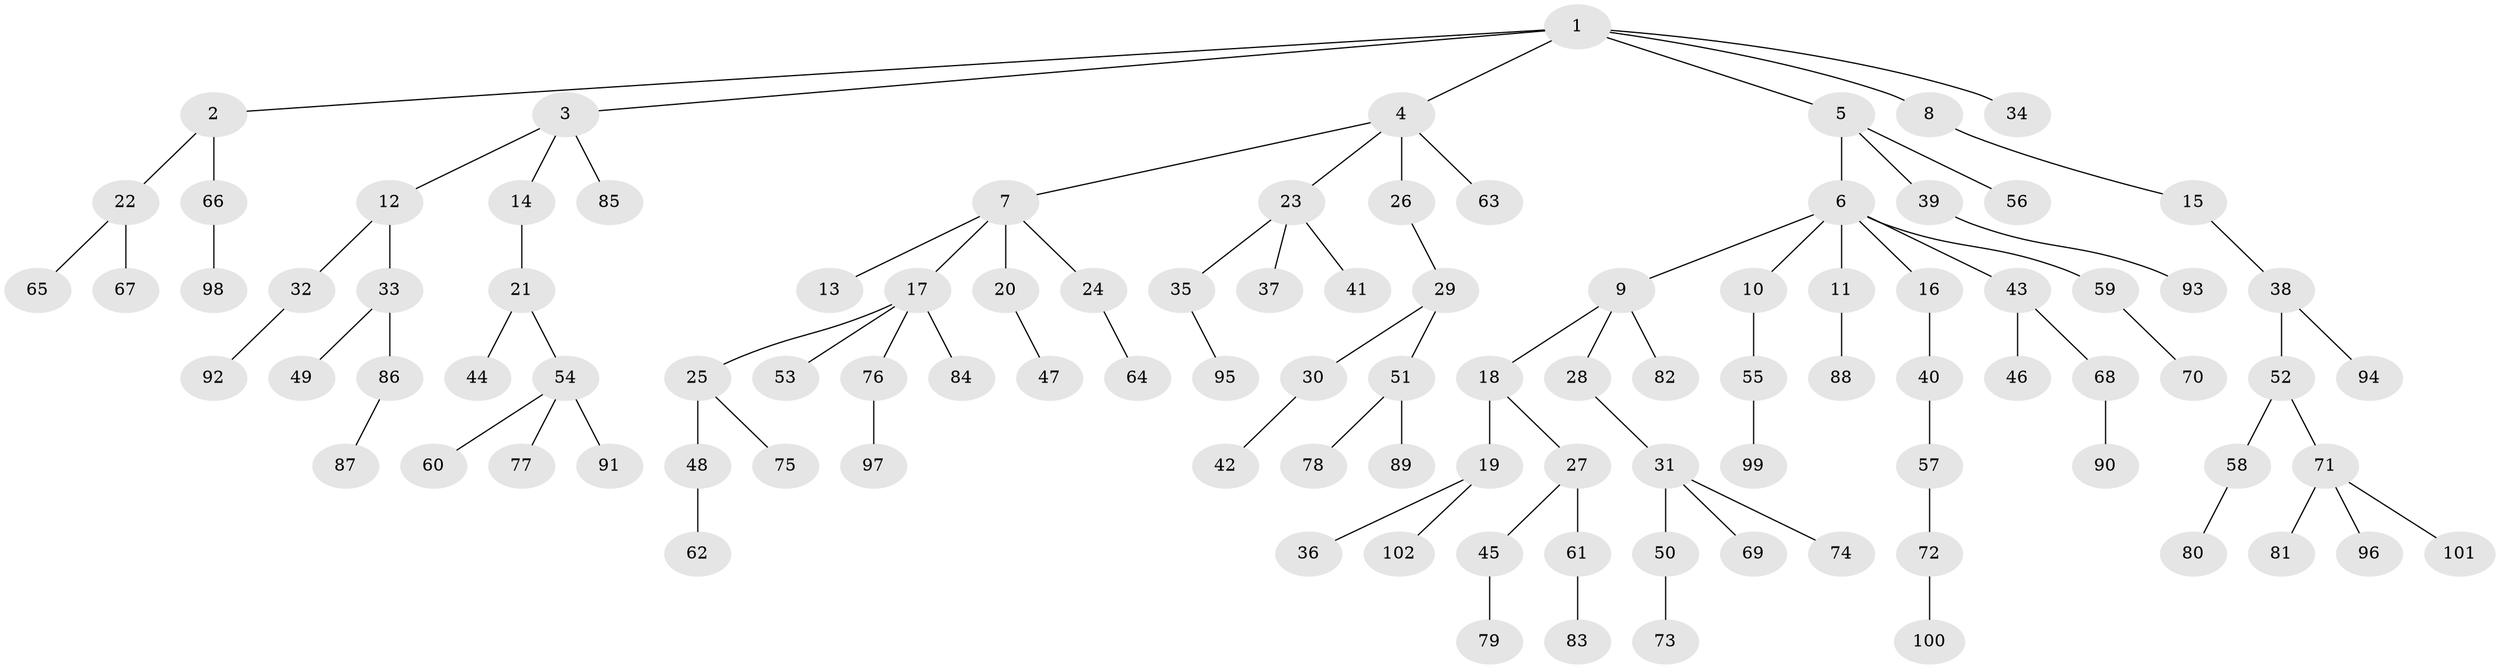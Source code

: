 // coarse degree distribution, {6: 0.014925373134328358, 3: 0.1791044776119403, 5: 0.04477611940298507, 4: 0.04477611940298507, 7: 0.014925373134328358, 2: 0.13432835820895522, 1: 0.5671641791044776}
// Generated by graph-tools (version 1.1) at 2025/42/03/06/25 10:42:02]
// undirected, 102 vertices, 101 edges
graph export_dot {
graph [start="1"]
  node [color=gray90,style=filled];
  1;
  2;
  3;
  4;
  5;
  6;
  7;
  8;
  9;
  10;
  11;
  12;
  13;
  14;
  15;
  16;
  17;
  18;
  19;
  20;
  21;
  22;
  23;
  24;
  25;
  26;
  27;
  28;
  29;
  30;
  31;
  32;
  33;
  34;
  35;
  36;
  37;
  38;
  39;
  40;
  41;
  42;
  43;
  44;
  45;
  46;
  47;
  48;
  49;
  50;
  51;
  52;
  53;
  54;
  55;
  56;
  57;
  58;
  59;
  60;
  61;
  62;
  63;
  64;
  65;
  66;
  67;
  68;
  69;
  70;
  71;
  72;
  73;
  74;
  75;
  76;
  77;
  78;
  79;
  80;
  81;
  82;
  83;
  84;
  85;
  86;
  87;
  88;
  89;
  90;
  91;
  92;
  93;
  94;
  95;
  96;
  97;
  98;
  99;
  100;
  101;
  102;
  1 -- 2;
  1 -- 3;
  1 -- 4;
  1 -- 5;
  1 -- 8;
  1 -- 34;
  2 -- 22;
  2 -- 66;
  3 -- 12;
  3 -- 14;
  3 -- 85;
  4 -- 7;
  4 -- 23;
  4 -- 26;
  4 -- 63;
  5 -- 6;
  5 -- 39;
  5 -- 56;
  6 -- 9;
  6 -- 10;
  6 -- 11;
  6 -- 16;
  6 -- 43;
  6 -- 59;
  7 -- 13;
  7 -- 17;
  7 -- 20;
  7 -- 24;
  8 -- 15;
  9 -- 18;
  9 -- 28;
  9 -- 82;
  10 -- 55;
  11 -- 88;
  12 -- 32;
  12 -- 33;
  14 -- 21;
  15 -- 38;
  16 -- 40;
  17 -- 25;
  17 -- 53;
  17 -- 76;
  17 -- 84;
  18 -- 19;
  18 -- 27;
  19 -- 36;
  19 -- 102;
  20 -- 47;
  21 -- 44;
  21 -- 54;
  22 -- 65;
  22 -- 67;
  23 -- 35;
  23 -- 37;
  23 -- 41;
  24 -- 64;
  25 -- 48;
  25 -- 75;
  26 -- 29;
  27 -- 45;
  27 -- 61;
  28 -- 31;
  29 -- 30;
  29 -- 51;
  30 -- 42;
  31 -- 50;
  31 -- 69;
  31 -- 74;
  32 -- 92;
  33 -- 49;
  33 -- 86;
  35 -- 95;
  38 -- 52;
  38 -- 94;
  39 -- 93;
  40 -- 57;
  43 -- 46;
  43 -- 68;
  45 -- 79;
  48 -- 62;
  50 -- 73;
  51 -- 78;
  51 -- 89;
  52 -- 58;
  52 -- 71;
  54 -- 60;
  54 -- 77;
  54 -- 91;
  55 -- 99;
  57 -- 72;
  58 -- 80;
  59 -- 70;
  61 -- 83;
  66 -- 98;
  68 -- 90;
  71 -- 81;
  71 -- 96;
  71 -- 101;
  72 -- 100;
  76 -- 97;
  86 -- 87;
}

